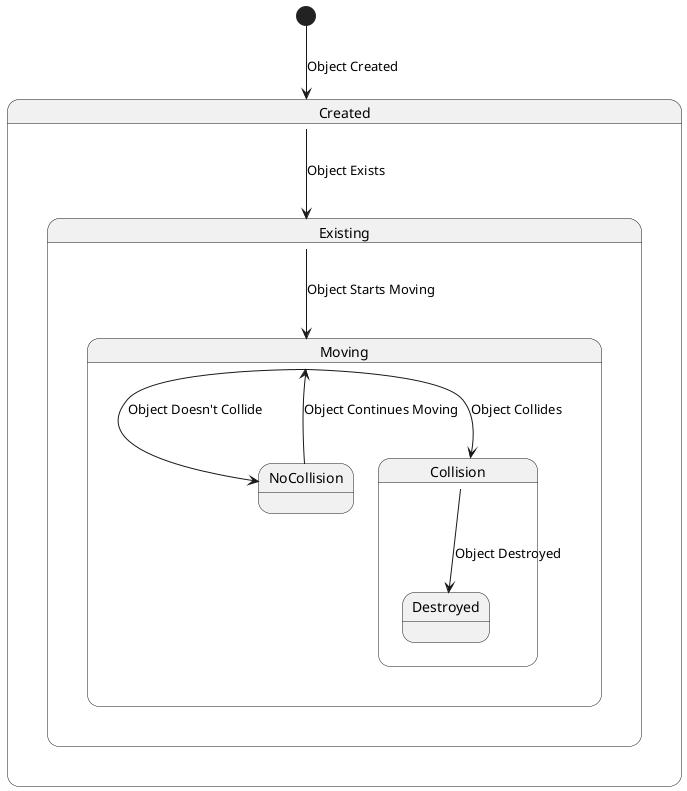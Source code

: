 @startuml

[*] --> Created : Object Created

state Created {
    Created --> Existing : Object Exists
}

state Existing {
    Existing --> Moving : Object Starts Moving
}

state Moving {
    Moving --> Collision : Object Collides
    Moving --> NoCollision : Object Doesn't Collide
}

state Collision {
    Collision --> Destroyed : Object Destroyed
}

state NoCollision {
    NoCollision --> Moving : Object Continues Moving
}

state Destroyed {

}


@enduml
